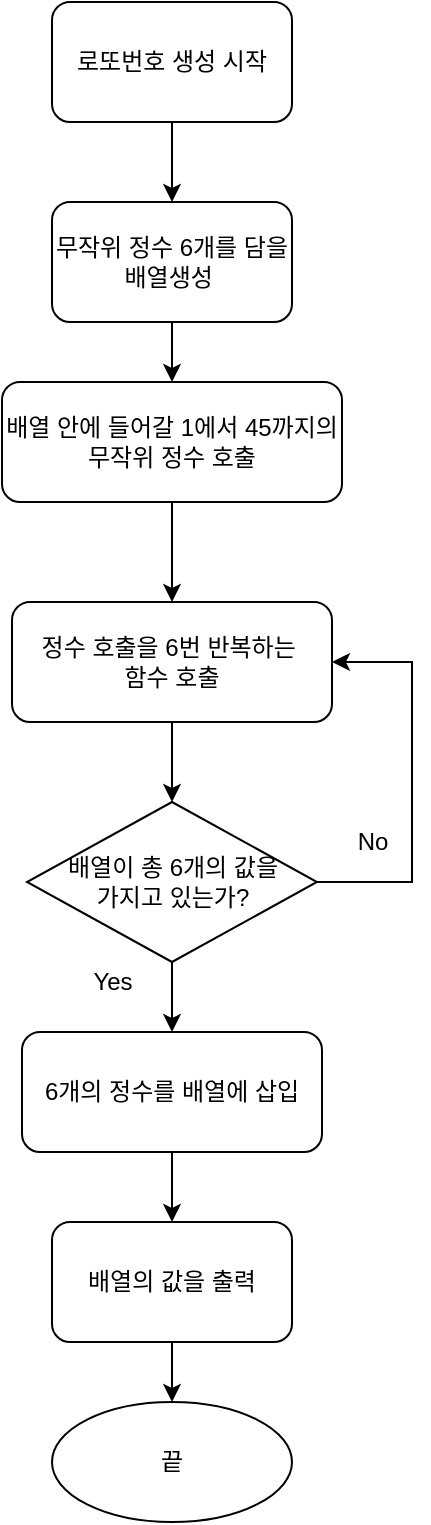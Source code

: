 <mxfile version="16.5.1" type="device"><diagram id="CnlV8Qyk_oenkaBdWZ6_" name="페이지-1"><mxGraphModel dx="1106" dy="876" grid="1" gridSize="10" guides="1" tooltips="1" connect="1" arrows="1" fold="1" page="1" pageScale="1" pageWidth="827" pageHeight="1169" math="0" shadow="0"><root><mxCell id="0"/><mxCell id="1" parent="0"/><mxCell id="0YTTxvDnGQ7QqKEgSEvf-8" value="" style="edgeStyle=orthogonalEdgeStyle;rounded=0;orthogonalLoop=1;jettySize=auto;html=1;" parent="1" source="0YTTxvDnGQ7QqKEgSEvf-1" target="0YTTxvDnGQ7QqKEgSEvf-2" edge="1"><mxGeometry relative="1" as="geometry"/></mxCell><mxCell id="0YTTxvDnGQ7QqKEgSEvf-1" value="로또번호 생성 시작" style="rounded=1;whiteSpace=wrap;html=1;" parent="1" vertex="1"><mxGeometry x="90" y="70" width="120" height="60" as="geometry"/></mxCell><mxCell id="0YTTxvDnGQ7QqKEgSEvf-9" value="" style="edgeStyle=orthogonalEdgeStyle;rounded=0;orthogonalLoop=1;jettySize=auto;html=1;" parent="1" source="0YTTxvDnGQ7QqKEgSEvf-2" target="0YTTxvDnGQ7QqKEgSEvf-3" edge="1"><mxGeometry relative="1" as="geometry"/></mxCell><mxCell id="0YTTxvDnGQ7QqKEgSEvf-2" value="무작위 정수 6개를 담을&lt;br&gt;배열생성&amp;nbsp;" style="rounded=1;whiteSpace=wrap;html=1;" parent="1" vertex="1"><mxGeometry x="90" y="170" width="120" height="60" as="geometry"/></mxCell><mxCell id="nDjtDkrJ2-S843BTZGlN-3" value="" style="edgeStyle=orthogonalEdgeStyle;rounded=0;orthogonalLoop=1;jettySize=auto;html=1;" parent="1" source="0YTTxvDnGQ7QqKEgSEvf-3" target="nDjtDkrJ2-S843BTZGlN-2" edge="1"><mxGeometry relative="1" as="geometry"/></mxCell><mxCell id="0YTTxvDnGQ7QqKEgSEvf-3" value="배열 안에 들어갈 1에서 45까지의 무작위 정수 호출" style="rounded=1;whiteSpace=wrap;html=1;" parent="1" vertex="1"><mxGeometry x="65" y="260" width="170" height="60" as="geometry"/></mxCell><mxCell id="0YTTxvDnGQ7QqKEgSEvf-11" value="" style="edgeStyle=orthogonalEdgeStyle;rounded=0;orthogonalLoop=1;jettySize=auto;html=1;" parent="1" source="0YTTxvDnGQ7QqKEgSEvf-5" target="0YTTxvDnGQ7QqKEgSEvf-6" edge="1"><mxGeometry relative="1" as="geometry"/></mxCell><mxCell id="nDjtDkrJ2-S843BTZGlN-6" style="edgeStyle=orthogonalEdgeStyle;rounded=0;orthogonalLoop=1;jettySize=auto;html=1;entryX=1;entryY=0.5;entryDx=0;entryDy=0;" parent="1" source="0YTTxvDnGQ7QqKEgSEvf-5" target="nDjtDkrJ2-S843BTZGlN-2" edge="1"><mxGeometry relative="1" as="geometry"><Array as="points"><mxPoint x="270" y="510"/><mxPoint x="270" y="400"/></Array></mxGeometry></mxCell><mxCell id="0YTTxvDnGQ7QqKEgSEvf-5" value="배열이 총 6개의 값을&lt;br&gt;가지고 있는가?" style="rhombus;whiteSpace=wrap;html=1;" parent="1" vertex="1"><mxGeometry x="77.5" y="470" width="145" height="80" as="geometry"/></mxCell><mxCell id="SAxTGoSO73iuIJ_9RsWT-2" value="" style="edgeStyle=orthogonalEdgeStyle;rounded=0;orthogonalLoop=1;jettySize=auto;html=1;" edge="1" parent="1" source="0YTTxvDnGQ7QqKEgSEvf-6" target="SAxTGoSO73iuIJ_9RsWT-1"><mxGeometry relative="1" as="geometry"/></mxCell><mxCell id="0YTTxvDnGQ7QqKEgSEvf-6" value="6개의 정수를 배열에 삽입" style="rounded=1;whiteSpace=wrap;html=1;" parent="1" vertex="1"><mxGeometry x="75" y="585" width="150" height="60" as="geometry"/></mxCell><mxCell id="0YTTxvDnGQ7QqKEgSEvf-7" value="끝" style="ellipse;whiteSpace=wrap;html=1;" parent="1" vertex="1"><mxGeometry x="90" y="770" width="120" height="60" as="geometry"/></mxCell><mxCell id="0YTTxvDnGQ7QqKEgSEvf-14" value="Yes" style="text;html=1;align=center;verticalAlign=middle;resizable=0;points=[];autosize=1;strokeColor=none;fillColor=none;" parent="1" vertex="1"><mxGeometry x="100" y="550" width="40" height="20" as="geometry"/></mxCell><mxCell id="0YTTxvDnGQ7QqKEgSEvf-15" value="No" style="text;html=1;align=center;verticalAlign=middle;resizable=0;points=[];autosize=1;strokeColor=none;fillColor=none;" parent="1" vertex="1"><mxGeometry x="235" y="480" width="30" height="20" as="geometry"/></mxCell><mxCell id="nDjtDkrJ2-S843BTZGlN-4" value="" style="edgeStyle=orthogonalEdgeStyle;rounded=0;orthogonalLoop=1;jettySize=auto;html=1;" parent="1" source="nDjtDkrJ2-S843BTZGlN-2" target="0YTTxvDnGQ7QqKEgSEvf-5" edge="1"><mxGeometry relative="1" as="geometry"/></mxCell><mxCell id="nDjtDkrJ2-S843BTZGlN-2" value="정수 호출을 6번 반복하는&amp;nbsp;&lt;br&gt;함수 호출" style="rounded=1;whiteSpace=wrap;html=1;" parent="1" vertex="1"><mxGeometry x="70" y="370" width="160" height="60" as="geometry"/></mxCell><mxCell id="SAxTGoSO73iuIJ_9RsWT-3" value="" style="edgeStyle=orthogonalEdgeStyle;rounded=0;orthogonalLoop=1;jettySize=auto;html=1;" edge="1" parent="1" source="SAxTGoSO73iuIJ_9RsWT-1" target="0YTTxvDnGQ7QqKEgSEvf-7"><mxGeometry relative="1" as="geometry"/></mxCell><mxCell id="SAxTGoSO73iuIJ_9RsWT-1" value="배열의 값을 출력" style="rounded=1;whiteSpace=wrap;html=1;" vertex="1" parent="1"><mxGeometry x="90" y="680" width="120" height="60" as="geometry"/></mxCell></root></mxGraphModel></diagram></mxfile>